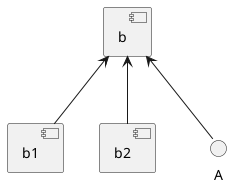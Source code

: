 {
  "sha1": "bes4it20p3sd2cvzcdgk16iyiwxgxqk",
  "insertion": {
    "when": "2024-05-30T20:48:22.082Z",
    "url": "https://forum.plantuml.net/10572/exception-when-using-includesub",
    "user": "plantuml@gmail.com"
  }
}
@startuml
!startsub DO_NOT_WANT_TO_INCLUDE_THIS
    !log B.BRIEF
!endsub
!startsub DETAILS
    !log B.DETAILS
    !$HAVE_MODULE_A = 1
    !$HAVE_MODULE_B = 1
    component [b] as B
    !if (%not(%variable_exists("$HAVE_MODULE_A")))
    	!log I should include A
    !endif
    component [b1] as B1
    component [b2] as B2

    B <-- B1
    B <-- B2
    B <-- A
!endsub
@enduml
